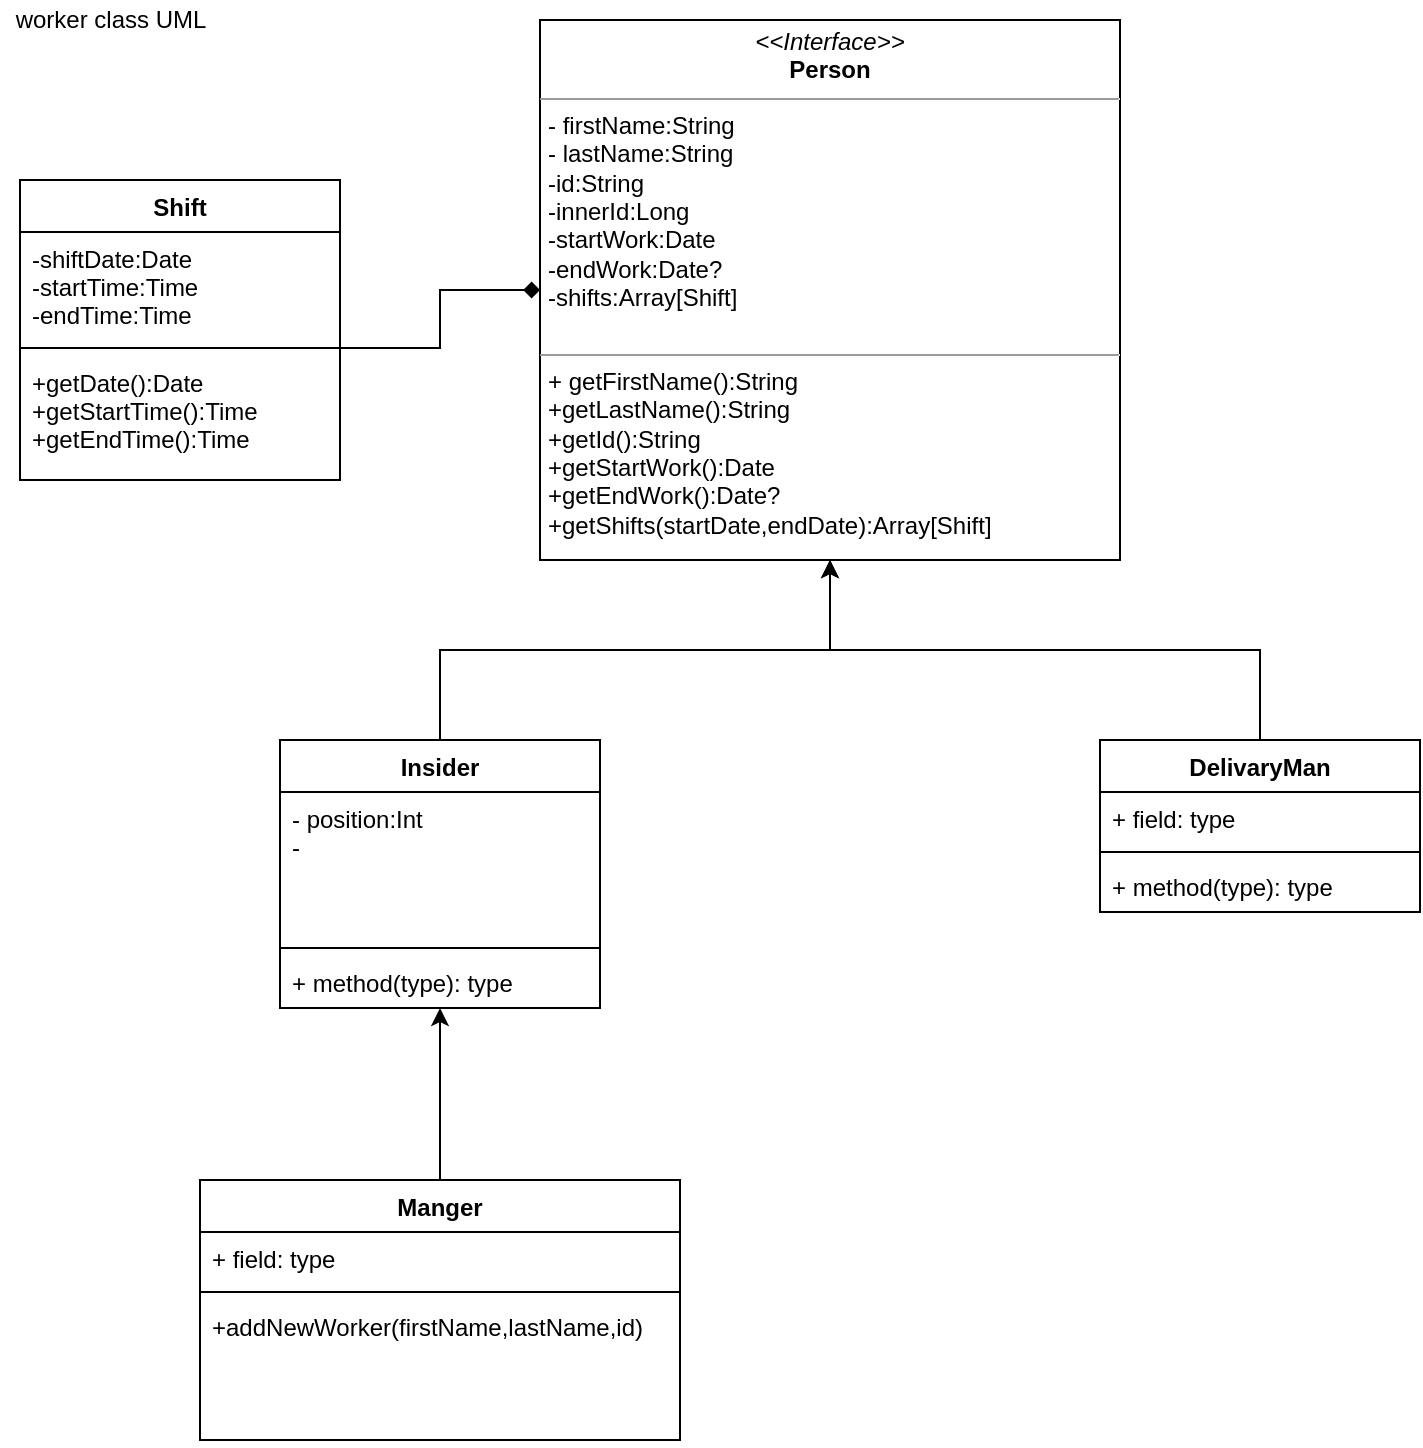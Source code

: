 <mxfile version="13.7.3" type="device"><diagram name="Page-1" id="c4acf3e9-155e-7222-9cf6-157b1a14988f"><mxGraphModel dx="1422" dy="822" grid="1" gridSize="10" guides="1" tooltips="1" connect="1" arrows="1" fold="1" page="1" pageScale="1" pageWidth="850" pageHeight="1100" background="#ffffff" math="0" shadow="0"><root><mxCell id="0"/><mxCell id="1" parent="0"/><mxCell id="9EMuQzxhPcYqetHgGmUo-1" value="worker class UML" style="text;html=1;align=center;verticalAlign=middle;resizable=0;points=[];autosize=1;" vertex="1" parent="1"><mxGeometry width="110" height="20" as="geometry"/></mxCell><mxCell id="9EMuQzxhPcYqetHgGmUo-28" style="edgeStyle=orthogonalEdgeStyle;rounded=0;orthogonalLoop=1;jettySize=auto;html=1;endArrow=none;endFill=0;startArrow=diamond;startFill=1;" edge="1" parent="1" source="9EMuQzxhPcYqetHgGmUo-6" target="9EMuQzxhPcYqetHgGmUo-26"><mxGeometry relative="1" as="geometry"/></mxCell><mxCell id="9EMuQzxhPcYqetHgGmUo-6" value="&lt;p style=&quot;margin: 0px ; margin-top: 4px ; text-align: center&quot;&gt;&lt;i&gt;&amp;lt;&amp;lt;Interface&amp;gt;&amp;gt;&lt;/i&gt;&lt;br&gt;&lt;b&gt;Person&lt;/b&gt;&lt;/p&gt;&lt;hr size=&quot;1&quot;&gt;&lt;p style=&quot;margin: 0px ; margin-left: 4px&quot;&gt;- firstName:String&lt;br style=&quot;padding: 0px ; margin: 0px&quot;&gt;- lastName:String&lt;br style=&quot;padding: 0px ; margin: 0px&quot;&gt;-id:String&lt;br style=&quot;padding: 0px ; margin: 0px&quot;&gt;-innerId:Long&lt;br style=&quot;padding: 0px ; margin: 0px&quot;&gt;-startWork:Date&lt;br style=&quot;padding: 0px ; margin: 0px&quot;&gt;-endWork:Date?&lt;/p&gt;&lt;p style=&quot;margin: 0px ; margin-left: 4px&quot;&gt;-shifts:Array[Shift]&lt;/p&gt;&lt;div style=&quot;padding: 0px ; margin: 0px&quot;&gt;&lt;br style=&quot;padding: 0px ; margin: 0px&quot;&gt;&lt;/div&gt;&lt;hr size=&quot;1&quot;&gt;&lt;p style=&quot;margin: 0px ; margin-left: 4px&quot;&gt;+ getFirstName():String&lt;/p&gt;&lt;p style=&quot;margin: 0px ; margin-left: 4px&quot;&gt;+getLastName():String&lt;/p&gt;&lt;p style=&quot;margin: 0px ; margin-left: 4px&quot;&gt;+getId():String&lt;/p&gt;&lt;p style=&quot;margin: 0px ; margin-left: 4px&quot;&gt;+getStartWork():Date&lt;/p&gt;&lt;p style=&quot;margin: 0px ; margin-left: 4px&quot;&gt;+getEndWork():Date?&lt;/p&gt;&lt;p style=&quot;margin: 0px ; margin-left: 4px&quot;&gt;+getShifts(startDate,endDate):Array[Shift&lt;span&gt;]&lt;/span&gt;&lt;/p&gt;" style="verticalAlign=top;align=left;overflow=fill;fontSize=12;fontFamily=Helvetica;html=1;" vertex="1" parent="1"><mxGeometry x="270" y="10" width="290" height="270" as="geometry"/></mxCell><mxCell id="9EMuQzxhPcYqetHgGmUo-22" style="edgeStyle=orthogonalEdgeStyle;rounded=0;orthogonalLoop=1;jettySize=auto;html=1;" edge="1" parent="1" source="9EMuQzxhPcYqetHgGmUo-7" target="9EMuQzxhPcYqetHgGmUo-6"><mxGeometry relative="1" as="geometry"/></mxCell><mxCell id="9EMuQzxhPcYqetHgGmUo-7" value="Insider" style="swimlane;fontStyle=1;align=center;verticalAlign=top;childLayout=stackLayout;horizontal=1;startSize=26;horizontalStack=0;resizeParent=1;resizeParentMax=0;resizeLast=0;collapsible=1;marginBottom=0;" vertex="1" parent="1"><mxGeometry x="140" y="370" width="160" height="134" as="geometry"/></mxCell><mxCell id="9EMuQzxhPcYqetHgGmUo-8" value="- position:Int&#10;-" style="text;strokeColor=none;fillColor=none;align=left;verticalAlign=top;spacingLeft=4;spacingRight=4;overflow=hidden;rotatable=0;points=[[0,0.5],[1,0.5]];portConstraint=eastwest;" vertex="1" parent="9EMuQzxhPcYqetHgGmUo-7"><mxGeometry y="26" width="160" height="74" as="geometry"/></mxCell><mxCell id="9EMuQzxhPcYqetHgGmUo-9" value="" style="line;strokeWidth=1;fillColor=none;align=left;verticalAlign=middle;spacingTop=-1;spacingLeft=3;spacingRight=3;rotatable=0;labelPosition=right;points=[];portConstraint=eastwest;" vertex="1" parent="9EMuQzxhPcYqetHgGmUo-7"><mxGeometry y="100" width="160" height="8" as="geometry"/></mxCell><mxCell id="9EMuQzxhPcYqetHgGmUo-10" value="+ method(type): type" style="text;strokeColor=none;fillColor=none;align=left;verticalAlign=top;spacingLeft=4;spacingRight=4;overflow=hidden;rotatable=0;points=[[0,0.5],[1,0.5]];portConstraint=eastwest;" vertex="1" parent="9EMuQzxhPcYqetHgGmUo-7"><mxGeometry y="108" width="160" height="26" as="geometry"/></mxCell><mxCell id="9EMuQzxhPcYqetHgGmUo-23" style="edgeStyle=orthogonalEdgeStyle;rounded=0;orthogonalLoop=1;jettySize=auto;html=1;" edge="1" parent="1" source="9EMuQzxhPcYqetHgGmUo-12" target="9EMuQzxhPcYqetHgGmUo-6"><mxGeometry relative="1" as="geometry"/></mxCell><mxCell id="9EMuQzxhPcYqetHgGmUo-12" value="DelivaryMan" style="swimlane;fontStyle=1;align=center;verticalAlign=top;childLayout=stackLayout;horizontal=1;startSize=26;horizontalStack=0;resizeParent=1;resizeParentMax=0;resizeLast=0;collapsible=1;marginBottom=0;" vertex="1" parent="1"><mxGeometry x="550" y="370" width="160" height="86" as="geometry"/></mxCell><mxCell id="9EMuQzxhPcYqetHgGmUo-13" value="+ field: type" style="text;strokeColor=none;fillColor=none;align=left;verticalAlign=top;spacingLeft=4;spacingRight=4;overflow=hidden;rotatable=0;points=[[0,0.5],[1,0.5]];portConstraint=eastwest;" vertex="1" parent="9EMuQzxhPcYqetHgGmUo-12"><mxGeometry y="26" width="160" height="26" as="geometry"/></mxCell><mxCell id="9EMuQzxhPcYqetHgGmUo-14" value="" style="line;strokeWidth=1;fillColor=none;align=left;verticalAlign=middle;spacingTop=-1;spacingLeft=3;spacingRight=3;rotatable=0;labelPosition=right;points=[];portConstraint=eastwest;" vertex="1" parent="9EMuQzxhPcYqetHgGmUo-12"><mxGeometry y="52" width="160" height="8" as="geometry"/></mxCell><mxCell id="9EMuQzxhPcYqetHgGmUo-15" value="+ method(type): type" style="text;strokeColor=none;fillColor=none;align=left;verticalAlign=top;spacingLeft=4;spacingRight=4;overflow=hidden;rotatable=0;points=[[0,0.5],[1,0.5]];portConstraint=eastwest;" vertex="1" parent="9EMuQzxhPcYqetHgGmUo-12"><mxGeometry y="60" width="160" height="26" as="geometry"/></mxCell><mxCell id="9EMuQzxhPcYqetHgGmUo-21" style="edgeStyle=orthogonalEdgeStyle;rounded=0;orthogonalLoop=1;jettySize=auto;html=1;" edge="1" parent="1" source="9EMuQzxhPcYqetHgGmUo-17" target="9EMuQzxhPcYqetHgGmUo-7"><mxGeometry relative="1" as="geometry"/></mxCell><mxCell id="9EMuQzxhPcYqetHgGmUo-24" value="Shift" style="swimlane;fontStyle=1;align=center;verticalAlign=top;childLayout=stackLayout;horizontal=1;startSize=26;horizontalStack=0;resizeParent=1;resizeParentMax=0;resizeLast=0;collapsible=1;marginBottom=0;" vertex="1" parent="1"><mxGeometry x="10" y="90" width="160" height="150" as="geometry"/></mxCell><mxCell id="9EMuQzxhPcYqetHgGmUo-25" value="-shiftDate:Date&#10;-startTime:Time&#10;-endTime:Time" style="text;strokeColor=none;fillColor=none;align=left;verticalAlign=top;spacingLeft=4;spacingRight=4;overflow=hidden;rotatable=0;points=[[0,0.5],[1,0.5]];portConstraint=eastwest;" vertex="1" parent="9EMuQzxhPcYqetHgGmUo-24"><mxGeometry y="26" width="160" height="54" as="geometry"/></mxCell><mxCell id="9EMuQzxhPcYqetHgGmUo-26" value="" style="line;strokeWidth=1;fillColor=none;align=left;verticalAlign=middle;spacingTop=-1;spacingLeft=3;spacingRight=3;rotatable=0;labelPosition=right;points=[];portConstraint=eastwest;" vertex="1" parent="9EMuQzxhPcYqetHgGmUo-24"><mxGeometry y="80" width="160" height="8" as="geometry"/></mxCell><mxCell id="9EMuQzxhPcYqetHgGmUo-27" value="+getDate():Date&#10;+getStartTime():Time&#10;+getEndTime():Time" style="text;strokeColor=none;fillColor=none;align=left;verticalAlign=top;spacingLeft=4;spacingRight=4;overflow=hidden;rotatable=0;points=[[0,0.5],[1,0.5]];portConstraint=eastwest;" vertex="1" parent="9EMuQzxhPcYqetHgGmUo-24"><mxGeometry y="88" width="160" height="62" as="geometry"/></mxCell><mxCell id="9EMuQzxhPcYqetHgGmUo-17" value="Manger" style="swimlane;fontStyle=1;align=center;verticalAlign=top;childLayout=stackLayout;horizontal=1;startSize=26;horizontalStack=0;resizeParent=1;resizeParentMax=0;resizeLast=0;collapsible=1;marginBottom=0;" vertex="1" parent="1"><mxGeometry x="100" y="590" width="240" height="130" as="geometry"/></mxCell><mxCell id="9EMuQzxhPcYqetHgGmUo-18" value="+ field: type" style="text;strokeColor=none;fillColor=none;align=left;verticalAlign=top;spacingLeft=4;spacingRight=4;overflow=hidden;rotatable=0;points=[[0,0.5],[1,0.5]];portConstraint=eastwest;" vertex="1" parent="9EMuQzxhPcYqetHgGmUo-17"><mxGeometry y="26" width="240" height="26" as="geometry"/></mxCell><mxCell id="9EMuQzxhPcYqetHgGmUo-19" value="" style="line;strokeWidth=1;fillColor=none;align=left;verticalAlign=middle;spacingTop=-1;spacingLeft=3;spacingRight=3;rotatable=0;labelPosition=right;points=[];portConstraint=eastwest;" vertex="1" parent="9EMuQzxhPcYqetHgGmUo-17"><mxGeometry y="52" width="240" height="8" as="geometry"/></mxCell><mxCell id="9EMuQzxhPcYqetHgGmUo-20" value="+addNewWorker(firstName,lastName,id)" style="text;strokeColor=none;fillColor=none;align=left;verticalAlign=top;spacingLeft=4;spacingRight=4;overflow=hidden;rotatable=0;points=[[0,0.5],[1,0.5]];portConstraint=eastwest;" vertex="1" parent="9EMuQzxhPcYqetHgGmUo-17"><mxGeometry y="60" width="240" height="70" as="geometry"/></mxCell></root></mxGraphModel></diagram></mxfile>